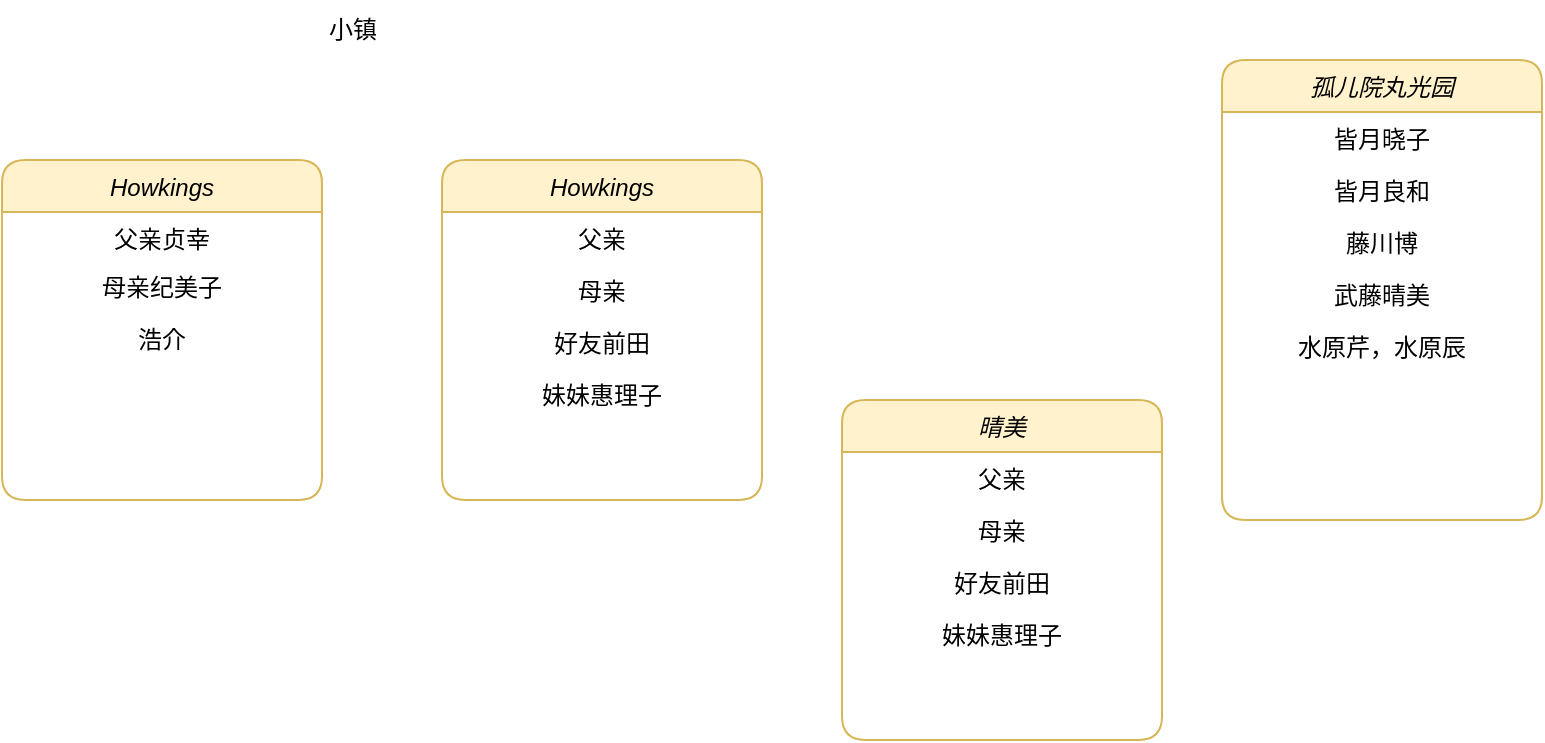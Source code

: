 <mxfile>
    <diagram id="XBXgW8BGopfucr67CTIV" name="第 1 页">
        <mxGraphModel dx="1019" dy="755" grid="1" gridSize="10" guides="1" tooltips="1" connect="1" arrows="1" fold="1" page="1" pageScale="1" pageWidth="1169" pageHeight="827" math="0" shadow="0">
            <root>
                <mxCell id="0"/>
                <mxCell id="1" parent="0"/>
                <mxCell id="_LjxAJvkYhtgYpVZZ9ej-3" value="小镇" style="text;html=1;resizable=0;autosize=1;align=center;verticalAlign=middle;points=[];fillColor=none;strokeColor=none;rounded=0;" parent="1" vertex="1">
                    <mxGeometry x="330" y="140" width="50" height="30" as="geometry"/>
                </mxCell>
                <mxCell id="PzKImpFrhL-85kcZ9zf8-1" value="Howkings" style="swimlane;fontStyle=2;align=center;verticalAlign=top;childLayout=stackLayout;horizontal=1;startSize=26;horizontalStack=0;resizeParent=1;resizeLast=0;collapsible=1;marginBottom=0;rounded=1;shadow=0;strokeWidth=1;swimlaneLine=1;glass=0;sketch=0;swimlaneFillColor=none;fillColor=#fff2cc;strokeColor=#d6b656;" parent="1" vertex="1">
                    <mxGeometry x="180" y="220" width="160" height="170" as="geometry">
                        <mxRectangle x="40" y="80" width="160" height="26" as="alternateBounds"/>
                    </mxGeometry>
                </mxCell>
                <mxCell id="PzKImpFrhL-85kcZ9zf8-2" value="父亲贞幸" style="text;align=center;verticalAlign=top;spacingLeft=4;spacingRight=4;overflow=hidden;rotatable=0;points=[[0,0.5],[1,0.5]];portConstraint=eastwest;" parent="PzKImpFrhL-85kcZ9zf8-1" vertex="1">
                    <mxGeometry y="26" width="160" height="24" as="geometry"/>
                </mxCell>
                <mxCell id="PzKImpFrhL-85kcZ9zf8-3" value="母亲纪美子" style="text;align=center;verticalAlign=top;spacingLeft=4;spacingRight=4;overflow=hidden;rotatable=0;points=[[0,0.5],[1,0.5]];portConstraint=eastwest;rounded=0;shadow=0;html=0;" parent="PzKImpFrhL-85kcZ9zf8-1" vertex="1">
                    <mxGeometry y="50" width="160" height="26" as="geometry"/>
                </mxCell>
                <mxCell id="PzKImpFrhL-85kcZ9zf8-4" value="浩介" style="text;align=center;verticalAlign=top;spacingLeft=4;spacingRight=4;overflow=hidden;rotatable=0;points=[[0,0.5],[1,0.5]];portConstraint=eastwest;rounded=0;shadow=0;html=0;" parent="PzKImpFrhL-85kcZ9zf8-1" vertex="1">
                    <mxGeometry y="76" width="160" height="26" as="geometry"/>
                </mxCell>
                <mxCell id="PzKImpFrhL-85kcZ9zf8-8" value="Howkings" style="swimlane;fontStyle=2;align=center;verticalAlign=top;childLayout=stackLayout;horizontal=1;startSize=26;horizontalStack=0;resizeParent=1;resizeLast=0;collapsible=1;marginBottom=0;rounded=1;shadow=0;strokeWidth=1;swimlaneLine=1;glass=0;sketch=0;swimlaneFillColor=none;fillColor=#fff2cc;strokeColor=#d6b656;" parent="1" vertex="1">
                    <mxGeometry x="400" y="220" width="160" height="170" as="geometry">
                        <mxRectangle x="40" y="80" width="160" height="26" as="alternateBounds"/>
                    </mxGeometry>
                </mxCell>
                <mxCell id="PzKImpFrhL-85kcZ9zf8-9" value="父亲" style="text;align=center;verticalAlign=top;spacingLeft=4;spacingRight=4;overflow=hidden;rotatable=0;points=[[0,0.5],[1,0.5]];portConstraint=eastwest;" parent="PzKImpFrhL-85kcZ9zf8-8" vertex="1">
                    <mxGeometry y="26" width="160" height="26" as="geometry"/>
                </mxCell>
                <mxCell id="PzKImpFrhL-85kcZ9zf8-10" value="母亲" style="text;align=center;verticalAlign=top;spacingLeft=4;spacingRight=4;overflow=hidden;rotatable=0;points=[[0,0.5],[1,0.5]];portConstraint=eastwest;rounded=0;shadow=0;html=0;" parent="PzKImpFrhL-85kcZ9zf8-8" vertex="1">
                    <mxGeometry y="52" width="160" height="26" as="geometry"/>
                </mxCell>
                <mxCell id="PzKImpFrhL-85kcZ9zf8-11" value="好友前田" style="text;align=center;verticalAlign=top;spacingLeft=4;spacingRight=4;overflow=hidden;rotatable=0;points=[[0,0.5],[1,0.5]];portConstraint=eastwest;rounded=0;shadow=0;html=0;" parent="PzKImpFrhL-85kcZ9zf8-8" vertex="1">
                    <mxGeometry y="78" width="160" height="26" as="geometry"/>
                </mxCell>
                <mxCell id="PzKImpFrhL-85kcZ9zf8-12" value="妹妹惠理子" style="text;align=center;verticalAlign=top;spacingLeft=4;spacingRight=4;overflow=hidden;rotatable=0;points=[[0,0.5],[1,0.5]];portConstraint=eastwest;rounded=0;shadow=0;html=0;" parent="PzKImpFrhL-85kcZ9zf8-8" vertex="1">
                    <mxGeometry y="104" width="160" height="26" as="geometry"/>
                </mxCell>
                <mxCell id="PzKImpFrhL-85kcZ9zf8-14" value="孤儿院丸光园" style="swimlane;fontStyle=2;align=center;verticalAlign=top;childLayout=stackLayout;horizontal=1;startSize=26;horizontalStack=0;resizeParent=1;resizeLast=0;collapsible=1;marginBottom=0;rounded=1;shadow=0;strokeWidth=1;swimlaneLine=1;glass=0;sketch=0;swimlaneFillColor=none;fillColor=#fff2cc;strokeColor=#d6b656;" parent="1" vertex="1">
                    <mxGeometry x="790" y="170" width="160" height="230" as="geometry">
                        <mxRectangle x="40" y="80" width="160" height="26" as="alternateBounds"/>
                    </mxGeometry>
                </mxCell>
                <mxCell id="PzKImpFrhL-85kcZ9zf8-15" value="皆月晓子" style="text;align=center;verticalAlign=top;spacingLeft=4;spacingRight=4;overflow=hidden;rotatable=0;points=[[0,0.5],[1,0.5]];portConstraint=eastwest;" parent="PzKImpFrhL-85kcZ9zf8-14" vertex="1">
                    <mxGeometry y="26" width="160" height="26" as="geometry"/>
                </mxCell>
                <mxCell id="PzKImpFrhL-85kcZ9zf8-16" value="皆月良和" style="text;align=center;verticalAlign=top;spacingLeft=4;spacingRight=4;overflow=hidden;rotatable=0;points=[[0,0.5],[1,0.5]];portConstraint=eastwest;rounded=0;shadow=0;html=0;" parent="PzKImpFrhL-85kcZ9zf8-14" vertex="1">
                    <mxGeometry y="52" width="160" height="26" as="geometry"/>
                </mxCell>
                <mxCell id="PzKImpFrhL-85kcZ9zf8-17" value="藤川博" style="text;align=center;verticalAlign=top;spacingLeft=4;spacingRight=4;overflow=hidden;rotatable=0;points=[[0,0.5],[1,0.5]];portConstraint=eastwest;rounded=0;shadow=0;html=0;" parent="PzKImpFrhL-85kcZ9zf8-14" vertex="1">
                    <mxGeometry y="78" width="160" height="26" as="geometry"/>
                </mxCell>
                <mxCell id="PzKImpFrhL-85kcZ9zf8-18" value="武藤晴美" style="text;align=center;verticalAlign=top;spacingLeft=4;spacingRight=4;overflow=hidden;rotatable=0;points=[[0,0.5],[1,0.5]];portConstraint=eastwest;rounded=0;shadow=0;html=0;" parent="PzKImpFrhL-85kcZ9zf8-14" vertex="1">
                    <mxGeometry y="104" width="160" height="26" as="geometry"/>
                </mxCell>
                <mxCell id="PzKImpFrhL-85kcZ9zf8-19" value="水原芹，水原辰" style="text;align=center;verticalAlign=top;spacingLeft=4;spacingRight=4;overflow=hidden;rotatable=0;points=[[0,0.5],[1,0.5]];portConstraint=eastwest;rounded=0;shadow=0;html=0;" parent="PzKImpFrhL-85kcZ9zf8-14" vertex="1">
                    <mxGeometry y="130" width="160" height="26" as="geometry"/>
                </mxCell>
                <mxCell id="2" value="晴美" style="swimlane;fontStyle=2;align=center;verticalAlign=top;childLayout=stackLayout;horizontal=1;startSize=26;horizontalStack=0;resizeParent=1;resizeLast=0;collapsible=1;marginBottom=0;rounded=1;shadow=0;strokeWidth=1;swimlaneLine=1;glass=0;sketch=0;swimlaneFillColor=none;fillColor=#fff2cc;strokeColor=#d6b656;" vertex="1" parent="1">
                    <mxGeometry x="600" y="340" width="160" height="170" as="geometry">
                        <mxRectangle x="40" y="80" width="160" height="26" as="alternateBounds"/>
                    </mxGeometry>
                </mxCell>
                <mxCell id="3" value="父亲" style="text;align=center;verticalAlign=top;spacingLeft=4;spacingRight=4;overflow=hidden;rotatable=0;points=[[0,0.5],[1,0.5]];portConstraint=eastwest;" vertex="1" parent="2">
                    <mxGeometry y="26" width="160" height="26" as="geometry"/>
                </mxCell>
                <mxCell id="4" value="母亲" style="text;align=center;verticalAlign=top;spacingLeft=4;spacingRight=4;overflow=hidden;rotatable=0;points=[[0,0.5],[1,0.5]];portConstraint=eastwest;rounded=0;shadow=0;html=0;" vertex="1" parent="2">
                    <mxGeometry y="52" width="160" height="26" as="geometry"/>
                </mxCell>
                <mxCell id="5" value="好友前田" style="text;align=center;verticalAlign=top;spacingLeft=4;spacingRight=4;overflow=hidden;rotatable=0;points=[[0,0.5],[1,0.5]];portConstraint=eastwest;rounded=0;shadow=0;html=0;" vertex="1" parent="2">
                    <mxGeometry y="78" width="160" height="26" as="geometry"/>
                </mxCell>
                <mxCell id="6" value="妹妹惠理子" style="text;align=center;verticalAlign=top;spacingLeft=4;spacingRight=4;overflow=hidden;rotatable=0;points=[[0,0.5],[1,0.5]];portConstraint=eastwest;rounded=0;shadow=0;html=0;" vertex="1" parent="2">
                    <mxGeometry y="104" width="160" height="26" as="geometry"/>
                </mxCell>
            </root>
        </mxGraphModel>
    </diagram>
</mxfile>